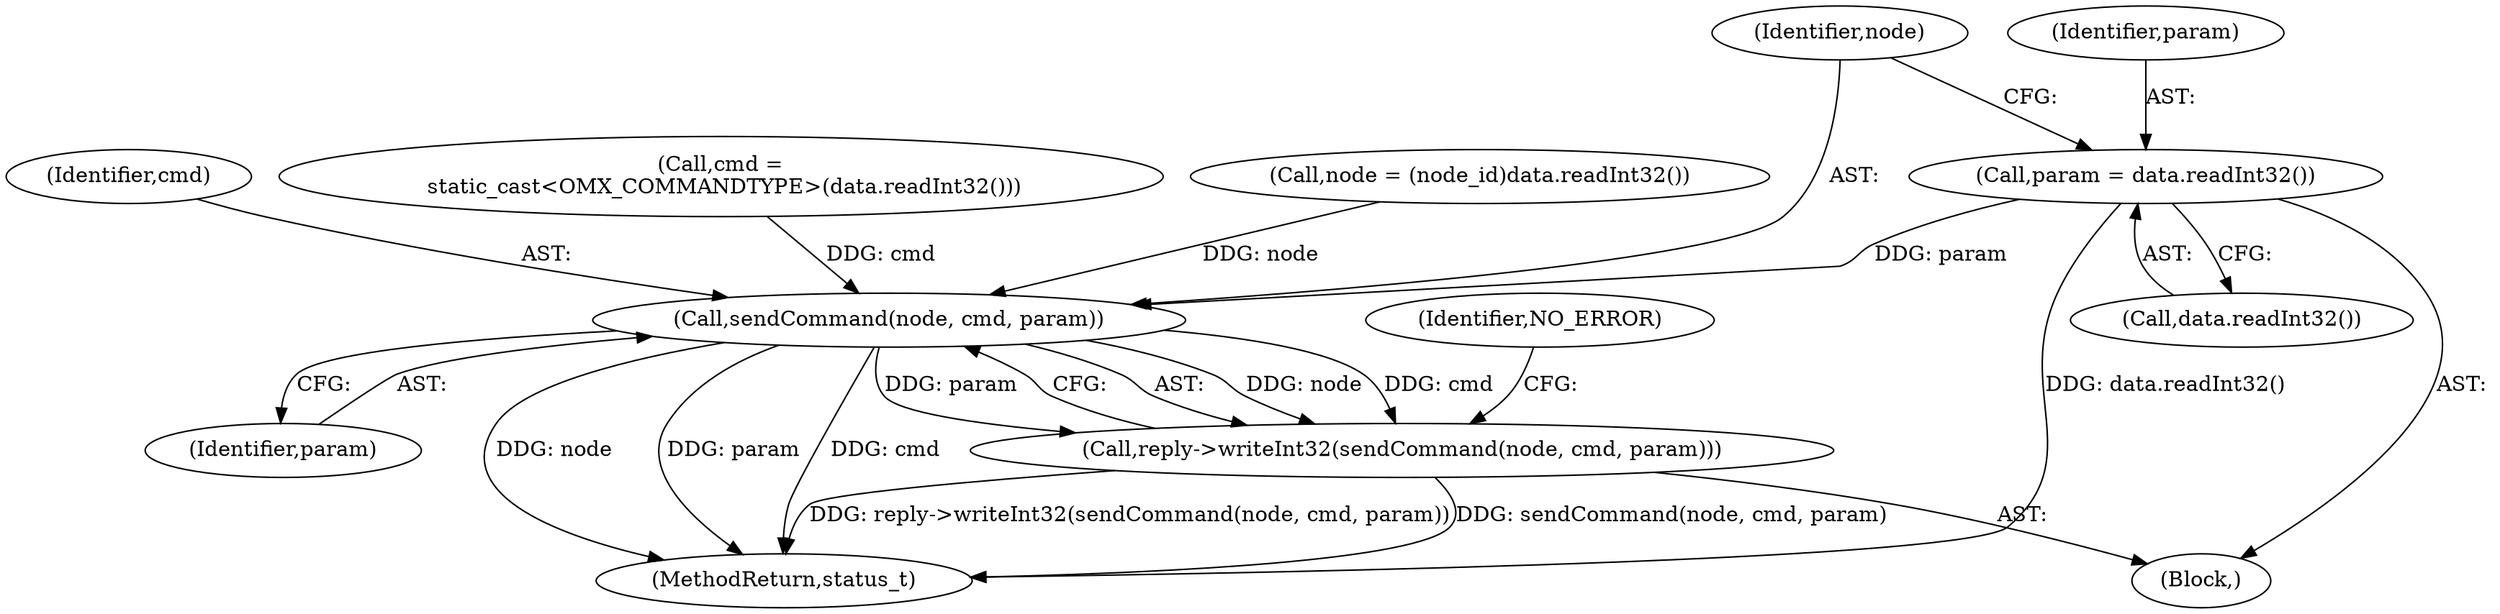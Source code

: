 digraph "0_Android_295c883fe3105b19bcd0f9e07d54c6b589fc5bff@API" {
"1000260" [label="(Call,param = data.readInt32())"];
"1000264" [label="(Call,sendCommand(node, cmd, param))"];
"1000263" [label="(Call,reply->writeInt32(sendCommand(node, cmd, param)))"];
"1000262" [label="(Call,data.readInt32())"];
"1000267" [label="(Identifier,param)"];
"1000260" [label="(Call,param = data.readInt32())"];
"1000269" [label="(Identifier,NO_ERROR)"];
"1000266" [label="(Identifier,cmd)"];
"1000254" [label="(Call,cmd =\n static_cast<OMX_COMMANDTYPE>(data.readInt32()))"];
"1000242" [label="(Block,)"];
"1000263" [label="(Call,reply->writeInt32(sendCommand(node, cmd, param)))"];
"1001214" [label="(MethodReturn,status_t)"];
"1000248" [label="(Call,node = (node_id)data.readInt32())"];
"1000261" [label="(Identifier,param)"];
"1000264" [label="(Call,sendCommand(node, cmd, param))"];
"1000265" [label="(Identifier,node)"];
"1000260" -> "1000242"  [label="AST: "];
"1000260" -> "1000262"  [label="CFG: "];
"1000261" -> "1000260"  [label="AST: "];
"1000262" -> "1000260"  [label="AST: "];
"1000265" -> "1000260"  [label="CFG: "];
"1000260" -> "1001214"  [label="DDG: data.readInt32()"];
"1000260" -> "1000264"  [label="DDG: param"];
"1000264" -> "1000263"  [label="AST: "];
"1000264" -> "1000267"  [label="CFG: "];
"1000265" -> "1000264"  [label="AST: "];
"1000266" -> "1000264"  [label="AST: "];
"1000267" -> "1000264"  [label="AST: "];
"1000263" -> "1000264"  [label="CFG: "];
"1000264" -> "1001214"  [label="DDG: node"];
"1000264" -> "1001214"  [label="DDG: param"];
"1000264" -> "1001214"  [label="DDG: cmd"];
"1000264" -> "1000263"  [label="DDG: node"];
"1000264" -> "1000263"  [label="DDG: cmd"];
"1000264" -> "1000263"  [label="DDG: param"];
"1000248" -> "1000264"  [label="DDG: node"];
"1000254" -> "1000264"  [label="DDG: cmd"];
"1000263" -> "1000242"  [label="AST: "];
"1000269" -> "1000263"  [label="CFG: "];
"1000263" -> "1001214"  [label="DDG: reply->writeInt32(sendCommand(node, cmd, param))"];
"1000263" -> "1001214"  [label="DDG: sendCommand(node, cmd, param)"];
}
